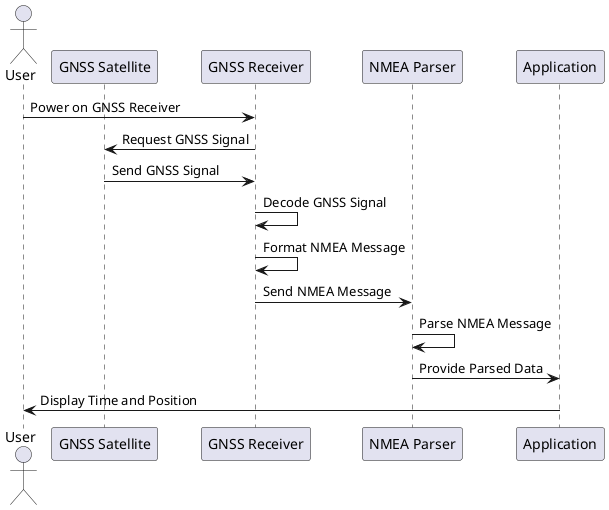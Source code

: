 @startuml
actor User
participant "GNSS Satellite" as Satellite
participant "GNSS Receiver" as Receiver
participant "NMEA Parser" as Parser
participant "Application" as App

User -> Receiver : Power on GNSS Receiver
Receiver -> Satellite : Request GNSS Signal
Satellite -> Receiver : Send GNSS Signal
Receiver -> Receiver : Decode GNSS Signal
Receiver -> Receiver : Format NMEA Message
Receiver -> Parser : Send NMEA Message
Parser -> Parser : Parse NMEA Message
Parser -> App : Provide Parsed Data
App -> User : Display Time and Position
@enduml